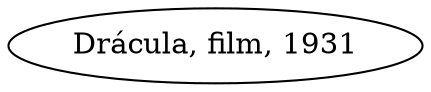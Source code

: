 // Notice UMLRM0162
digraph UMLRM0162 {
	rankdir=LR
	size="20,20"
	UMLRM0162 [label="Drácula, film, 1931"]
}
